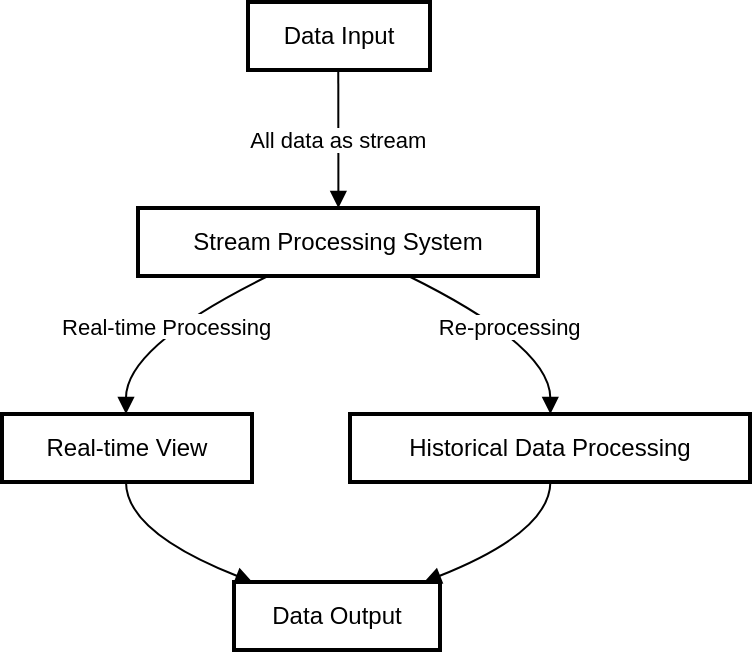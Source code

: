 <mxfile version="24.4.0" type="github">
  <diagram name="Page-1" id="Y7u44x_xStj8HJw0XsOV">
    <mxGraphModel dx="1156" dy="892" grid="1" gridSize="10" guides="1" tooltips="1" connect="1" arrows="1" fold="1" page="1" pageScale="1" pageWidth="850" pageHeight="1100" math="0" shadow="0">
      <root>
        <mxCell id="0" />
        <mxCell id="1" parent="0" />
        <mxCell id="I8pGivpQMSuWtW9HKUMX-1" value="Data Input" style="whiteSpace=wrap;strokeWidth=2;" vertex="1" parent="1">
          <mxGeometry x="143" y="20" width="91" height="34" as="geometry" />
        </mxCell>
        <mxCell id="I8pGivpQMSuWtW9HKUMX-2" value="Stream Processing System" style="whiteSpace=wrap;strokeWidth=2;" vertex="1" parent="1">
          <mxGeometry x="88" y="123" width="200" height="34" as="geometry" />
        </mxCell>
        <mxCell id="I8pGivpQMSuWtW9HKUMX-3" value="Real-time View" style="whiteSpace=wrap;strokeWidth=2;" vertex="1" parent="1">
          <mxGeometry x="20" y="226" width="125" height="34" as="geometry" />
        </mxCell>
        <mxCell id="I8pGivpQMSuWtW9HKUMX-4" value="Historical Data Processing" style="whiteSpace=wrap;strokeWidth=2;" vertex="1" parent="1">
          <mxGeometry x="194" y="226" width="200" height="34" as="geometry" />
        </mxCell>
        <mxCell id="I8pGivpQMSuWtW9HKUMX-5" value="Data Output" style="whiteSpace=wrap;strokeWidth=2;" vertex="1" parent="1">
          <mxGeometry x="136" y="310" width="103" height="34" as="geometry" />
        </mxCell>
        <mxCell id="I8pGivpQMSuWtW9HKUMX-6" value="All data as stream" style="curved=1;startArrow=none;endArrow=block;exitX=0.496;exitY=1;entryX=0.501;entryY=0;rounded=0;" edge="1" parent="1" source="I8pGivpQMSuWtW9HKUMX-1" target="I8pGivpQMSuWtW9HKUMX-2">
          <mxGeometry relative="1" as="geometry">
            <Array as="points" />
          </mxGeometry>
        </mxCell>
        <mxCell id="I8pGivpQMSuWtW9HKUMX-7" value="Real-time Processing" style="curved=1;startArrow=none;endArrow=block;exitX=0.325;exitY=1;entryX=0.496;entryY=0;rounded=0;" edge="1" parent="1" source="I8pGivpQMSuWtW9HKUMX-2" target="I8pGivpQMSuWtW9HKUMX-3">
          <mxGeometry relative="1" as="geometry">
            <Array as="points">
              <mxPoint x="82" y="192" />
            </Array>
          </mxGeometry>
        </mxCell>
        <mxCell id="I8pGivpQMSuWtW9HKUMX-8" value="Re-processing" style="curved=1;startArrow=none;endArrow=block;exitX=0.676;exitY=1;entryX=0.501;entryY=0;rounded=0;" edge="1" parent="1" source="I8pGivpQMSuWtW9HKUMX-2" target="I8pGivpQMSuWtW9HKUMX-4">
          <mxGeometry relative="1" as="geometry">
            <Array as="points">
              <mxPoint x="294" y="192" />
            </Array>
          </mxGeometry>
        </mxCell>
        <mxCell id="I8pGivpQMSuWtW9HKUMX-9" value="" style="curved=1;startArrow=none;endArrow=block;exitX=0.496;exitY=1;entryX=0.089;entryY=0;rounded=0;" edge="1" parent="1" source="I8pGivpQMSuWtW9HKUMX-3" target="I8pGivpQMSuWtW9HKUMX-5">
          <mxGeometry relative="1" as="geometry">
            <Array as="points">
              <mxPoint x="82" y="285" />
            </Array>
          </mxGeometry>
        </mxCell>
        <mxCell id="I8pGivpQMSuWtW9HKUMX-10" value="" style="curved=1;startArrow=none;endArrow=block;exitX=0.501;exitY=1;entryX=0.923;entryY=0;rounded=0;" edge="1" parent="1" source="I8pGivpQMSuWtW9HKUMX-4" target="I8pGivpQMSuWtW9HKUMX-5">
          <mxGeometry relative="1" as="geometry">
            <Array as="points">
              <mxPoint x="294" y="285" />
            </Array>
          </mxGeometry>
        </mxCell>
      </root>
    </mxGraphModel>
  </diagram>
</mxfile>
